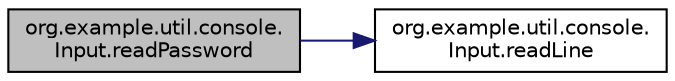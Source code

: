 digraph "org.example.util.console.Input.readPassword"
{
 // LATEX_PDF_SIZE
  edge [fontname="Helvetica",fontsize="10",labelfontname="Helvetica",labelfontsize="10"];
  node [fontname="Helvetica",fontsize="10",shape=record];
  rankdir="LR";
  Node1 [label="org.example.util.console.\lInput.readPassword",height=0.2,width=0.4,color="black", fillcolor="grey75", style="filled", fontcolor="black",tooltip="Legge da console una password, senza mostrarne i caratteri a video."];
  Node1 -> Node2 [color="midnightblue",fontsize="10",style="solid",fontname="Helvetica"];
  Node2 [label="org.example.util.console.\lInput.readLine",height=0.2,width=0.4,color="black", fillcolor="white", style="filled",URL="$d0/d89/a00071_a6b5dd9abfb2087bce26c178eb68105b5.html#a6b5dd9abfb2087bce26c178eb68105b5",tooltip="Legge un input, da System.in, come stringa."];
}
